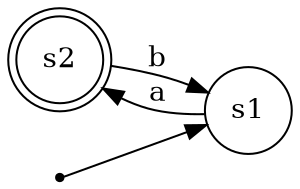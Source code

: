 digraph finite_state_machine {
    rankdir=LR;
    size="2,5"

    node [shape = doublecircle]; s2;
    node [shape = point ]; qi

    node [shape = circle];
    qi -> s1;
    s1  -> s2 [ label = "a" ];
    s2  -> s1 [ label = "b" ];
}
